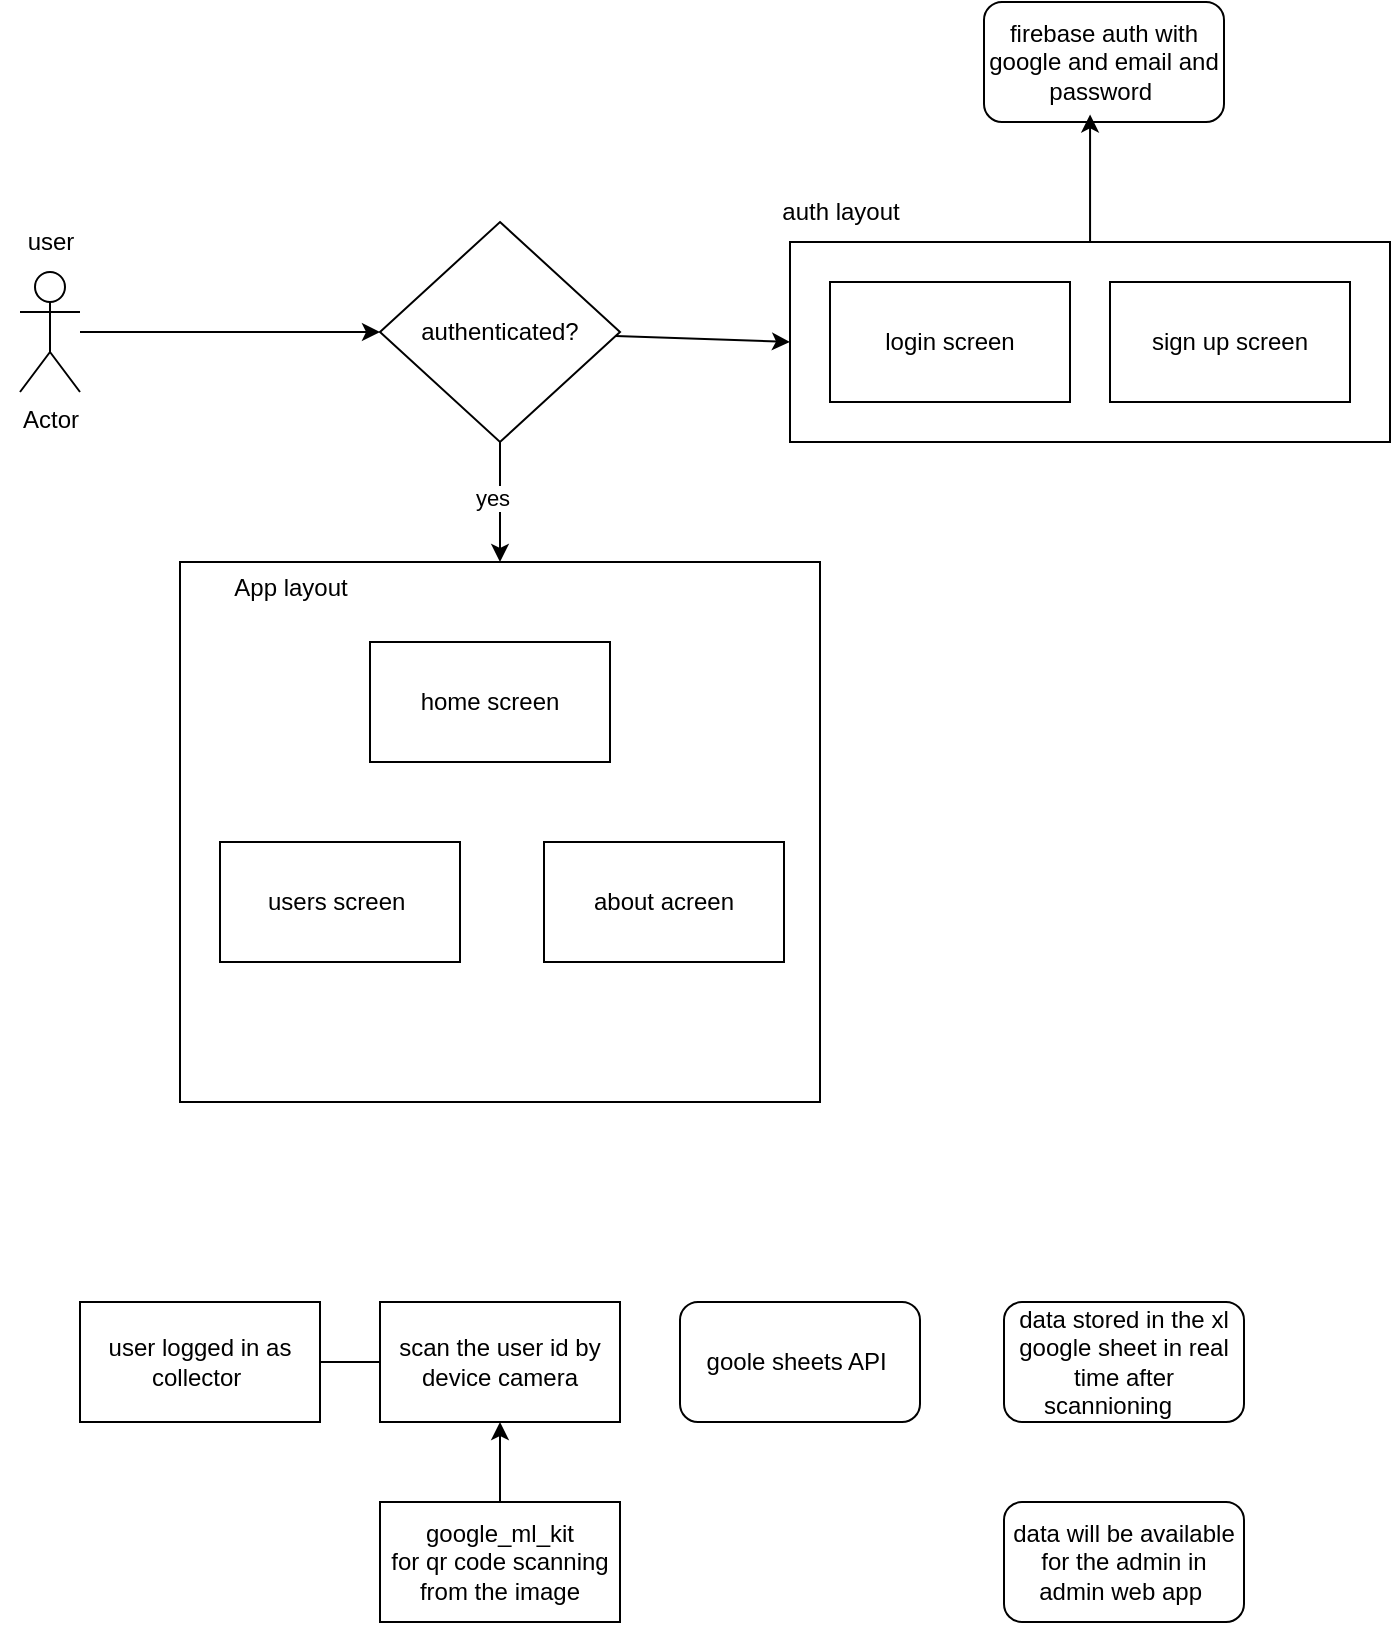 <mxfile>
    <diagram id="y3EfYuqYcdaDeVKTBqkk" name="Page-1">
        <mxGraphModel dx="960" dy="523" grid="1" gridSize="10" guides="1" tooltips="1" connect="1" arrows="1" fold="1" page="1" pageScale="1" pageWidth="850" pageHeight="1100" math="0" shadow="0">
            <root>
                <mxCell id="0"/>
                <mxCell id="1" parent="0"/>
                <mxCell id="3" value="user" style="text;html=1;align=center;verticalAlign=middle;resizable=0;points=[];autosize=1;strokeColor=none;fillColor=none;" parent="1" vertex="1">
                    <mxGeometry x="78" y="185" width="50" height="30" as="geometry"/>
                </mxCell>
                <mxCell id="9" style="edgeStyle=none;html=1;" parent="1" source="6" target="8" edge="1">
                    <mxGeometry relative="1" as="geometry"/>
                </mxCell>
                <mxCell id="10" value="yes" style="edgeLabel;html=1;align=center;verticalAlign=middle;resizable=0;points=[];" parent="9" vertex="1" connectable="0">
                    <mxGeometry x="-0.063" y="-4" relative="1" as="geometry">
                        <mxPoint as="offset"/>
                    </mxGeometry>
                </mxCell>
                <mxCell id="17" style="edgeStyle=none;html=1;entryX=0;entryY=0.5;entryDx=0;entryDy=0;" parent="1" source="6" target="13" edge="1">
                    <mxGeometry relative="1" as="geometry"/>
                </mxCell>
                <mxCell id="6" value="authenticated?" style="rhombus;whiteSpace=wrap;html=1;" parent="1" vertex="1">
                    <mxGeometry x="268" y="190" width="120" height="110" as="geometry"/>
                </mxCell>
                <mxCell id="8" value="" style="rounded=0;whiteSpace=wrap;html=1;" parent="1" vertex="1">
                    <mxGeometry x="168" y="360" width="320" height="270" as="geometry"/>
                </mxCell>
                <mxCell id="11" value="App layout" style="text;html=1;align=center;verticalAlign=middle;resizable=0;points=[];autosize=1;strokeColor=none;fillColor=none;" parent="1" vertex="1">
                    <mxGeometry x="183" y="358" width="80" height="30" as="geometry"/>
                </mxCell>
                <mxCell id="12" value="home screen" style="rounded=0;whiteSpace=wrap;html=1;" parent="1" vertex="1">
                    <mxGeometry x="263" y="400" width="120" height="60" as="geometry"/>
                </mxCell>
                <mxCell id="13" value="" style="rounded=0;whiteSpace=wrap;html=1;" parent="1" vertex="1">
                    <mxGeometry x="473" y="200" width="300" height="100" as="geometry"/>
                </mxCell>
                <mxCell id="14" value="auth layout" style="text;html=1;align=center;verticalAlign=middle;resizable=0;points=[];autosize=1;strokeColor=none;fillColor=none;" parent="1" vertex="1">
                    <mxGeometry x="458" y="170" width="80" height="30" as="geometry"/>
                </mxCell>
                <mxCell id="15" value="sign up screen" style="rounded=0;whiteSpace=wrap;html=1;" parent="1" vertex="1">
                    <mxGeometry x="633" y="220" width="120" height="60" as="geometry"/>
                </mxCell>
                <mxCell id="16" value="login screen" style="rounded=0;whiteSpace=wrap;html=1;" parent="1" vertex="1">
                    <mxGeometry x="493" y="220" width="120" height="60" as="geometry"/>
                </mxCell>
                <mxCell id="18" value="users screen&amp;nbsp;" style="rounded=0;whiteSpace=wrap;html=1;" parent="1" vertex="1">
                    <mxGeometry x="188" y="500" width="120" height="60" as="geometry"/>
                </mxCell>
                <mxCell id="19" value="about acreen" style="rounded=0;whiteSpace=wrap;html=1;" parent="1" vertex="1">
                    <mxGeometry x="350" y="500" width="120" height="60" as="geometry"/>
                </mxCell>
                <mxCell id="21" style="edgeStyle=none;html=1;entryX=0;entryY=0.5;entryDx=0;entryDy=0;" parent="1" source="20" target="6" edge="1">
                    <mxGeometry relative="1" as="geometry"/>
                </mxCell>
                <mxCell id="20" value="Actor" style="shape=umlActor;verticalLabelPosition=bottom;verticalAlign=top;html=1;outlineConnect=0;" parent="1" vertex="1">
                    <mxGeometry x="88" y="215" width="30" height="60" as="geometry"/>
                </mxCell>
                <mxCell id="22" value="firebase auth with google and email and password&amp;nbsp;" style="rounded=1;whiteSpace=wrap;html=1;" vertex="1" parent="1">
                    <mxGeometry x="570" y="80" width="120" height="60" as="geometry"/>
                </mxCell>
                <mxCell id="23" style="edgeStyle=none;html=1;entryX=0.442;entryY=0.937;entryDx=0;entryDy=0;entryPerimeter=0;" edge="1" parent="1" source="13" target="22">
                    <mxGeometry relative="1" as="geometry"/>
                </mxCell>
                <mxCell id="27" style="edgeStyle=none;html=1;" edge="1" parent="1" source="26">
                    <mxGeometry relative="1" as="geometry">
                        <mxPoint x="280" y="760.0" as="targetPoint"/>
                    </mxGeometry>
                </mxCell>
                <mxCell id="26" value="user logged in as collector&amp;nbsp;" style="rounded=0;whiteSpace=wrap;html=1;" vertex="1" parent="1">
                    <mxGeometry x="118" y="730" width="120" height="60" as="geometry"/>
                </mxCell>
                <mxCell id="28" value="scan the user id by device camera" style="rounded=0;whiteSpace=wrap;html=1;" vertex="1" parent="1">
                    <mxGeometry x="268" y="730" width="120" height="60" as="geometry"/>
                </mxCell>
                <mxCell id="31" value="" style="edgeStyle=none;html=1;" edge="1" parent="1" source="30" target="28">
                    <mxGeometry relative="1" as="geometry"/>
                </mxCell>
                <mxCell id="30" value="google_ml_kit&lt;br&gt;for qr code scanning from the image" style="rounded=0;whiteSpace=wrap;html=1;" vertex="1" parent="1">
                    <mxGeometry x="268" y="830" width="120" height="60" as="geometry"/>
                </mxCell>
                <mxCell id="32" value="goole sheets API&amp;nbsp;" style="rounded=1;whiteSpace=wrap;html=1;" vertex="1" parent="1">
                    <mxGeometry x="418" y="730" width="120" height="60" as="geometry"/>
                </mxCell>
                <mxCell id="33" value="data stored in the xl google sheet in real time after scannioning&amp;nbsp;&lt;span style=&quot;white-space: pre;&quot;&gt;&#x9;&lt;/span&gt;" style="rounded=1;whiteSpace=wrap;html=1;" vertex="1" parent="1">
                    <mxGeometry x="580" y="730" width="120" height="60" as="geometry"/>
                </mxCell>
                <mxCell id="35" value="data will be available for the admin in admin web app&amp;nbsp;" style="rounded=1;whiteSpace=wrap;html=1;" vertex="1" parent="1">
                    <mxGeometry x="580" y="830" width="120" height="60" as="geometry"/>
                </mxCell>
            </root>
        </mxGraphModel>
    </diagram>
</mxfile>